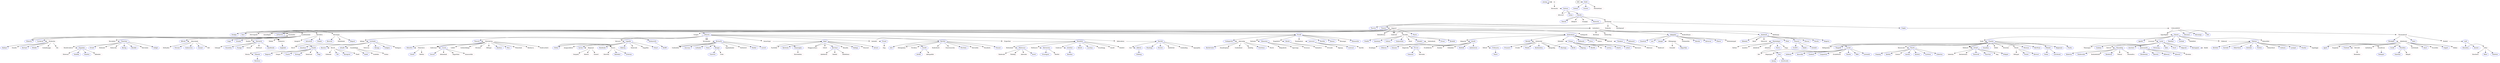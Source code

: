 digraph G {
Rankdir = LR
0 [label =  among, color = Blue]
1 [label =  us, color = Pink]
2 [label =  Hischarde, color = Pink]
3 [label =  Sufronc, color = Blue]
4 [label =  Gotan, color = Blue]
5 [label =  Altrarud, color = Pink]
6 [label =  Busthi, color = Blue]
7 [label =  Adegerd, color = Pink]
8 [label =  Gungegi, color = Pink]
9 [label =  Ramarim, color = Blue]
10 [label =  Therob, color = Blue]
11 [label =  Berdameg, color = Pink]
12 [label =  Tharinu, color = Blue]
13 [label =  Théotar, color = Blue]
14 [label =  Audeoberu, color = Pink]
15 [label =  Budechthase, color = Pink]
16 [label =  Adeldarga, color = Pink]
17 [label =  Berdenal, color = Pink]
18 [label =  Rotherdeg, color = Pink]
19 [label =  Arthertrb, color = Blue]
20 [label =  Gundeladader, color = Pink]
21 [label =  Gogic, color = Blue]
22 [label =  Cyrderod, color = Blue]
23 [label =  Hirdechin, color = Pink]
24 [label =  Wiloldr, color = Blue]
25 [label =  Gudadiarggu, color = Pink]
26 [label =  His, color = Pink]
27 [label =  Halinal, color = Blue]
28 [label =  Emedis, color = Pink]
29 [label =  Rertant, color = Blue]
33 [label =  Burudelec, color = Pink]
34 [label =  Thelrther, color = Blue]
35 [label =  Bundevaderal, color = Pink]
36 [label =  Engulmb, color = Blue]
37 [label =  Silalilda, color = Blue]
38 [label =  Pandrin, color = Blue]
39 [label =  Aldendec, color = Pink]
40 [label =  Histerad, color = Pink]
44 [label =  Ertaili, color = Blue]
45 [label =  Hielende, color = Pink]
46 [label =  Rodarude, color = Pink]
47 [label =  Bering, color = Blue]
48 [label =  Beudeb, color = Blue]
49 [label =  Rotrudaie, color = Pink]
50 [label =  Geligil, color = Blue]
51 [label =  Blfrodr, color = Blue]
52 [label =  Adarudade, color = Pink]
53 [label =  Bev, color = Pink]
54 [label =  Hothaden, color = Pink]
55 [label =  Foruser, color = Blue]
56 [label =  Godararisu, color = Blue]
57 [label =  Sumalr, color = Blue]
63 [label =  Hidele, color = Pink]
64 [label =  Grindol, color = Blue]
65 [label =  Rudida, color = Pink]
66 [label =  Merdarte, color = Blue]
67 [label =  Gisver, color = Pink]
68 [label =  Rothisail, color = Pink]
69 [label =  Analdoudo, color = Blue]
70 [label =  Gidargil, color = Pink]
71 [label =  Dusontha, color = Blue]
72 [label =  Fusege, color = Blue]
75 [label =  Emudader, color = Pink]
76 [label =  Wibertic, color = Blue]
77 [label =  Endareve, color = Pink]
78 [label =  Gogilodri, color = Blue]
75 [label =  Emudader, color = Pink]
77 [label =  Endareve, color = Pink]
96 [label =  Begard, color = Blue]
97 [label =  Hildaldade, color = Pink]
98 [label =  Berorud, color = Blue]
95 [label =  Hisvergar, color = Pink]
99 [label =  Beruderu, color = Pink]
100 [label =  Fobeld, color = Blue]
101 [label =  Antuntich, color = Blue]
102 [label =  Anogevit, color = Pink]
109 [label =  Angasct, color = Pink]
110 [label =  Aunodegist, color = Pink]
111 [label =  Lelharen, color = Blue]
112 [label =  Adinga, color = Pink]
113 [label =  Lerthebe, color = Blue]
114 [label =  Bronga, color = Blue]
115 [label =  Hisvil, color = Pink]
116 [label =  Chalob, color = Blue]
117 [label =  Hisisia, color = Pink]
118 [label =  Flileodu, color = Blue]
119 [label =  Beudanu, color = Blue]
138 [label =  Hichaga, color = Blue]
139 [label =  Rodaruod, color = Pink]
140 [label =  Thigi, color = Blue]
141 [label =  Begiceri, color = Blue]
142 [label =  Fotgun, color = Pink]
143 [label =  Chairb, color = Blue]
145 [label =  Bansiss, color = Blue]
146 [label =  Berult, color = Pink]
147 [label =  Clfr, color = Blue]
148 [label =  Annngicet, color = Blue]
149 [label =  Thielt, color = Pink]
150 [label =  Gildende, color = Pink]
155 [label =  Arbalfr, color = Blue]
156 [label =  Gundeldegg, color = Pink]
157 [label =  Andel, color = Blue]
158 [label =  Gudelder, color = Pink]
159 [label =  Endas, color = Pink]
176 [label =  Amalinas, color = Blue]
177 [label =  Godgius, color = Blue]
178 [label =  Bulegaru, color = Pink]
179 [label =  Rotisven, color = Pink]
180 [label =  Tharard, color = Blue]
181 [label =  Motrdertrg, color = Pink]
182 [label =  Méoufris, color = Blue]
183 [label =  Foberdaru, color = Pink]
184 [label =  Belthis, color = Pink]
185 [label =  Chinth, color = Blue]
202 [label =  Inderunai, color = Pink]
203 [label =  Carud, color = Blue]
204 [label =  Aldaindadi, color = Pink]
205 [label =  Angarldad, color = Pink]
206 [label =  Aunararldie, color = Pink]
207 [label =  Gerard, color = Blue]
202 [label =  Inderunai, color = Pink]
210 [label =  Thilardade, color = Pink]
211 [label =  Bendasva, color = Pink]
212 [label =  Endevardech, color = Pink]
213 [label =  Lildilil, color = Pink]
214 [label =  Gutherdidega, color = Pink]
215 [label =  Hirudart, color = Pink]
216 [label =  Hiltrgal, color = Pink]
217 [label =  Heolous, color = Blue]
218 [label =  Hins, color = Blue]
220 [label =  Bevaras, color = Pink]
221 [label =  Endoyrerth, color = Blue]
222 [label =  Bulfilf, color = Blue]
223 [label =  Legaldu, color = Blue]
224 [label =  Engalthe, color = Pink]
225 [label =  Syrino, color = Blue]
226 [label =  Begunad, color = Pink]
227 [label =  Gerguda, color = Pink]
228 [label =  Hilotrd, color = Pink]
229 [label =  Gisierd, color = Pink]
235 [label =  Chilini, color = Blue]
236 [label =  Fararu, color = Pink]
237 [label =  Histrthil, color = Pink]
238 [label =  Bedoderi, color = Blue]
239 [label =  Grdorino, color = Blue]
236 [label =  Fararu, color = Pink]
261 [label =  Aungaraldech, color = Pink]
262 [label =  Chiart, color = Blue]
263 [label =  Reodeseb, color = Blue]
264 [label =  Hidoviq, color = Blue]
265 [label =  Rodarude, color = Pink]
276 [label =  Roveleoder, color = Pink]
277 [label =  Brcharth, color = Blue]
278 [label =  Ruthintrd, color = Pink]
279 [label =  Walder, color = Blue]
280 [label =  Lerord, color = Blue]
281 [label =  Gudendida, color = Pink]
282 [label =  Reriger, color = Blue]
283 [label =  Erde, color = Pink]
284 [label =  Chartich, color = Blue]
276 [label =  Roveleoder, color = Pink]
281 [label =  Gudendida, color = Pink]
298 [label =  Anurana, color = Blue]
299 [label =  Leldaido, color = Blue]
300 [label =  Charc, color = Blue]
301 [label =  Ogaidaldader, color = Pink]
308 [label =  Aunartrgar, color = Pink]
309 [label =  Atgol, color = Blue]
310 [label =  Bedegr, color = Blue]
311 [label =  Fasthilde, color = Pink]
312 [label =  Chamuigim, color = Blue]
313 [label =  Histrdeldeu, color = Pink]
314 [label =  Arisori, color = Blue]
315 [label =  Moggarardara, color = Pink]
316 [label =  Berchari, color = Blue]
317 [label =  Adelderde, color = Pink]
318 [label =  Rodeld, color = Pink]
319 [label =  Beldelieno, color = Pink]
326 [label =  Bertecho, color = Blue]
327 [label =  Hosarad, color = Pink]
328 [label =  Gilerd, color = Pink]
329 [label =  Benalda, color = Pink]
340 [label =  Audadec, color = Pink]
341 [label =  Berthin, color = Blue]
342 [label =  Rotrudide, color = Pink]
343 [label =  Emuderle, color = Pink]
344 [label =  Vinuser, color = Blue]
345 [label =  Hotrgendas, color = Pink]
346 [label =  Gristfr, color = Blue]
347 [label =  Adergadide, color = Pink]
348 [label =  Artelfr, color = Blue]
366 [label =  Emevenarnda, color = Pink]
367 [label =  Fovidera, color = Pink]
368 [label =  Ruderderdi, color = Pink]
369 [label =  Anti, color = Blue]
370 [label =  Wicrbem, color = Blue]
371 [label =  Frisod, color = Blue]
372 [label =  Eng, color = Pink]
380 [label =  Ergecther, color = Pink]
381 [label =  Heudeter, color = Blue]
382 [label =  Rofandade, color = Pink]
383 [label =  Méotrarar, color = Blue]
384 [label =  Thilideg, color = Pink]
385 [label =  Aderuder, color = Pink]
386 [label =  Aroril, color = Blue]
387 [label =  Baderade, color = Pink]
401 [label =  Mothiarul, color = Pink]
402 [label =  Beriserota, color = Blue]
403 [label =  Hiothtr, color = Pink]
404 [label =  Frtaregare, color = Blue]
413 [label =  Guderast, color = Pink]
414 [label =  Arinther, color = Blue]
415 [label =  Beuthes, color = Blue]
424 [label =  Budetiv, color = Pink]
425 [label =  Belerb, color = Blue]
426 [label =  Luschau, color = Blue]
427 [label =  Erardergg, color = Pink]
428 [label =  Aundil, color = Pink]
441 [label =  Alderadeun, color = Pink]
442 [label =  Martild, color = Blue]
443 [label =  Aun, color = Pink]
444 [label =  Alderin, color = Blue]
445 [label =  Chldeug, color = Blue]
454 [label =  Ogargelda, color = Pink]
455 [label =  Waudugo, color = Blue]
456 [label =  Huvere, color = Blue]
457 [label =  Bedidrder, color = Pink]
458 [label =  Gudending, color = Pink]
460 [label =  Fusolf, color = Blue]
461 [label =  Godegerdul, color = Blue]
462 [label =  Aderudeg, color = Pink]
463 [label =  Hodeltg, color = Pink]
464 [label =  Grerduse, color = Blue]
465 [label =  Hischi, color = Pink]
466 [label =  Berdertatot, color = Blue]
467 [label =  Emailerginad, color = Pink]
468 [label =  Gudeodend, color = Pink]
479 [label =  Rotilade, color = Pink]
480 [label =  Ebeorena, color = Blue]
481 [label =  Belpadechi, color = Pink]
482 [label =  Ogarunga, color = Pink]
483 [label =  Erurarar, color = Pink]
485 [label =  Sindr, color = Blue]
486 [label =  Duldari, color = Blue]
487 [label =  Gusteri, color = Blue]
488 [label =  Mechiothais, color = Pink]
502 [label =  Engaldotrl, color = Pink]
503 [label =  Merde, color = Blue]
504 [label =  Ertradel, color = Pink]
505 [label =  Badadeve, color = Pink]
522 [label =  Emeldadare, color = Pink]
523 [label =  Leovoror, color = Blue]
524 [label =  Algarga, color = Pink]
525 [label =  Lorerast, color = Blue]
526 [label =  Alarlde, color = Pink]
545 [label =  Warillin, color = Blue]
546 [label =  Ralaun, color = Blue]
547 [label =  Benangar, color = Pink]
548 [label =  Ebauserbe, color = Blue]
549 [label =  Pardgis, color = Blue]
550 [label =  Hart, color = Blue]
551 [label =  Hischild, color = Pink]
552 [label =  Challut, color = Blue]
553 [label =  Godarertho, color = Blue]
554 [label =  Goliuss, color = Blue]
555 [label =  Brelelld, color = Blue]
556 [label =  Hisel, color = Pink]
557 [label =  Giludert, color = Blue]
558 [label =  Indeudendi, color = Pink]
559 [label =  Erudingai, color = Pink]
568 [label =  Eviser, color = Blue]
569 [label =  Anoduma, color = Blue]
570 [label =  Rotrungude, color = Pink]
571 [label =  Brdorderer, color = Blue]
572 [label =  Alegarde, color = Pink]
573 [label =  Aristfr, color = Blue]
574 [label =  Clldarou, color = Blue]
575 [label =  Simauic, color = Blue]
576 [label =  Begeruda, color = Pink]
577 [label =  Evrcut, color = Blue]
578 [label =  Rotrudec, color = Pink]
579 [label =  Gomaser, color = Blue]
597 [label =  Eraldiderda, color = Pink]
598 [label =  Enodan, color = Pink]
599 [label =  Gidadede, color = Pink]
600 [label =  Reldulb, color = Blue]
601 [label =  Andowerow, color = Blue]
602 [label =  Berelid, color = Blue]
603 [label =  Hotherdel, color = Pink]
604 [label =  Hiltrdi, color = Pink]
605 [label =  Frdinareu, color = Blue]
606 [label =  Tharic, color = Blue]
627 [label =  Bengudeg, color = Pink]
628 [label =  Berde, color = Blue]
627 [label =  Bengudeg, color = Pink]
645 [label =  Hiaringu, color = Blue]
646 [label =  Frnanovi, color = Blue]
647 [label =  Eruder, color = Pink]
648 [label =  Fldalin, color = Blue]
649 [label =  Bozbeoduta, color = Blue]
652 [label =  Meladen, color = Pink]
653 [label =  Frinan, color = Blue]
654 [label =  Wigicag, color = Blue]
655 [label =  Ricelfa, color = Blue]
656 [label =  Tht, color = Pink]
657 [label =  Lertma, color = Blue]
658 [label =  Hudrti, color = Blue]
659 [label =  Lelind, color = Blue]
660 [label =  Berunarn, color = Pink]
673 [label =  Indaru, color = Pink]
674 [label =  Arduserd, color = Blue]
675 [label =  Goldaudu, color = Blue]
676 [label =  Histrad, color = Pink]
677 [label =  Thinkero, color = Blue]
678 [label =  Roderard, color = Pink]
679 [label =  Hilermer, color = Pink]
676 [label =  Histrad, color = Pink]
685 [label =  Erire, color = Blue]
686 [label =  Audegarde, color = Pink]
687 [label =  Gungeo, color = Pink]
688 [label =  Bedalderam, color = Pink]
689 [label =  Adgippha, color = Blue]
690 [label =  Fodamelide, color = Pink]
691 [label =  Hierder, color = Blue]
692 [label =  Annger, color = Blue]
693 [label =  Hilengunga, color = Pink]
694 [label =  Begartkm, color = Blue]
695 [label =  Giseodel, color = Pink]
702 [label =  Flberic, color = Blue]
703 [label =  Moteladargad, color = Pink]
704 [label =  Chaulrod, color = Blue]
705 [label =  Leri, color = Blue]
706 [label =  Rernscar, color = Blue]
707 [label =  Guberale, color = Pink]
708 [label =  Hindeuld, color = Blue]
709 [label =  Winh, color = Blue]
710 [label =  Husssa, color = Blue]
711 [label =  Hilevevel, color = Pink]
712 [label =  Roelodegau, color = Blue]
713 [label =  Aldaduns, color = Pink]
714 [label =  Marin, color = Blue]
715 [label =  Enga, color = Pink]
716 [label =  Rothec, color = Pink]
717 [label =  Anodistr, color = Pink]
718 [label =  Adoderde, color = Pink]
731 [label =  Bend, color = Pink]
732 [label =  Chaustu, color = Blue]
733 [label =  Oralfril, color = Blue]
707 [label =  Guberale, color = Pink]
735 [label =  Mallol, color = Blue]
736 [label =  Arobold, color = Blue]
740 [label =  Hlldodor, color = Blue]
741 [label =  Warthi, color = Blue]
742 [label =  Wegerta, color = Blue]
743 [label =  Tharis, color = Blue]
744 [label =  Endeche, color = Pink]
745 [label =  Hotrlgunad, color = Pink]
746 [label =  Fulphi, color = Blue]
747 [label =  Lideundeldrd, color = Pink]
748 [label =  Ogardegide, color = Pink]
749 [label =  Eile, color = Blue]
750 [label =  Chisert, color = Blue]
751 [label =  Ende, color = Pink]
752 [label =  Chantm, color = Blue]
753 [label =  Meltgundar, color = Pink]
754 [label =  Lerodr, color = Blue]
755 [label =  Leotalath, color = Blue]
756 [label =  Rov, color = Pink]
757 [label =  Chot, color = Blue]
758 [label =  Anudusoda, color = Blue]
759 [label =  Anong, color = Blue]
782 [label =  Megargara, color = Pink]
783 [label =  Hlbe, color = Blue]
784 [label =  Amaralbe, color = Blue]
785 [label =  Aulkman, color = Blue]
786 [label =  Cangastich, color = Blue]
787 [label =  Gueberil, color = Blue]
788 [label =  Therbe, color = Blue]
789 [label =  Erndethiset, color = Pink]
790 [label =  Thaiba, color = Blue]
800 [label =  Beoserade, color = Pink]
801 [label =  Tharth, color = Blue]
802 [label =  Anisild, color = Blue]
803 [label =  Atalichi, color = Blue]
804 [label =  Cardreor, color = Blue]
805 [label =  Goberteu, color = Blue]
806 [label =  Cheping, color = Blue]
807 [label =  Bolfold, color = Blue]
808 [label =  Endaru, color = Pink]
817 [label =  Meltechi, color = Pink]
818 [label =  Sirtalf, color = Blue]
819 [label =  Charchar, color = Blue]
820 [label =  Ang, color = Pink]
821 [label =  Widgint, color = Blue]
822 [label =  Indechin, color = Pink]
823 [label =  Becheotame, color = Pink]
824 [label =  Thutorofr, color = Blue]
817 [label =  Meltechi, color = Pink]
825 [label =  Beginond, color = Blue]
826 [label =  Wisouse, color = Blue]
827 [label =  Thegedh, color = Blue]
828 [label =  Thisile, color = Pink]
829 [label =  Hiltrgad, color = Pink]
830 [label =  Noulor, color = Blue]
831 [label =  Bertarri, color = Blue]
837 [label =  Bertfroal, color = Blue]
838 [label =  Hivecher, color = Pink]
839 [label =  Flduder, color = Blue]
840 [label =  Lerichisod, color = Blue]
841 [label =  Chelar, color = Blue]
847 [label =  Sunoldus, color = Blue]
848 [label =  Hildel, color = Pink]
860 [label =  Agulfrt, color = Blue]
861 [label =  Livarasal, color = Pink]
862 [label =  Lerdo, color = Blue]
863 [label =  Anocheri, color = Blue]
864 [label =  Higissib, color = Blue]
865 [label =  Rotrud, color = Pink]
866 [label =  Waundotg, color = Blue]
867 [label =  Benderod, color = Blue]
868 [label =  Thilisal, color = Pink]
869 [label =  Mosendiva, color = Pink]
870 [label =  Rebertar, color = Blue]
871 [label =  Waldornder, color = Blue]
872 [label =  Bududedisild, color = Pink]
878 [label =  Thensegur, color = Pink]
879 [label =  Annicmerth, color = Blue]
880 [label =  Hirudais, color = Pink]
881 [label =  Weudeudar, color = Blue]
882 [label =  Benutin, color = Blue]
883 [label =  Blibeunu, color = Blue]
884 [label =  Adoserd, color = Blue]
899 [label =  Godoloy, color = Blue]
900 [label =  Beringend, color = Blue]
901 [label =  Beildi, color = Pink]
911 [label =  Wicharog, color = Blue]
912 [label =  Silde, color = Blue]
913 [label =  Drart, color = Blue]
914 [label =  Banthisi, color = Blue]
915 [label =  Ceribob, color = Blue]
916 [label =  Rodidiltel, color = Pink]
917 [label =  Gildernd, color = Pink]
918 [label =  Thlfrinu, color = Blue]
919 [label =  Ogadegge, color = Pink]
920 [label =  Brdrdot, color = Blue]
921 [label =  Harteld, color = Blue]
922 [label =  Hiderthero, color = Blue]
923 [label =  Brelinbr, color = Blue]
924 [label =  Fulinte, color = Blue]
925 [label =  Modardeud, color = Pink]
926 [label =  Godanic, color = Blue]
927 [label =  Lartgeri, color = Blue]
928 [label =  Thaiber, color = Blue]
941 [label =  Rotechilbe, color = Pink]
942 [label =  Berannga, color = Blue]
943 [label =  Odouinul, color = Blue]
944 [label =  Faramalerad, color = Pink]
945 [label =  Wardgilfr, color = Blue]
946 [label =  Aldeldudal, color = Pink]
947 [label =  Erarelder, color = Pink]
948 [label =  Gogert, color = Blue]
949 [label =  Fudomb, color = Blue]
950 [label =  Merudel, color = Pink]
951 [label =  Bendadas, color = Pink]
960 [label =  Agich, color = Blue]
961 [label =  Hisaderam, color = Pink]
962 [label =  Padugori, color = Blue]
972 [label =  Fargeoda, color = Pink]
973 [label =  Thouldou, color = Blue]
974 [label =  Belpalt, color = Pink]
975 [label =  Omeribri, color = Blue]
984 [label =  Hildeo, color = Pink]
985 [label =  Authidrng, color = Pink]
986 [label =  Cesild, color = Blue]
987 [label =  Gisthidade, color = Pink]
988 [label =  Amal, color = Blue]
989 [label =  Amis, color = Blue]
990 [label =  Rodeld, color = Pink]
991 [label =  Lalfr, color = Blue]
992 [label =  Amalor, color = Blue]
993 [label =  Hinudota, color = Blue]
994 [label =  Lildar, color = Pink]
995 [label =  Hoschech, color = Pink]
996 [label =  Rifari, color = Blue]
997 [label =  Walotise, color = Blue]

0-> 0
{rank = same
0,1}
0-> 1
1-> 2
{rank = same
2,3}
2-> 3
3-> 4
3-> 5
{rank = same
5,6}
5-> 6
6-> 7
6-> 8
6-> 9
6-> 10
{rank = same
10,11}
10-> 11
11-> 12
11-> 13
{rank = same
13,14}
13-> 14
14-> 15
14-> 16
14-> 17
14-> 18
14-> 19
{rank = same
19,20}
19-> 20
20-> 21
20-> 22
{rank = same
22,23}
22-> 23
23-> 24
23-> 25
23-> 26
23-> 27
23-> 28
23-> 29
20-> 33
{rank = same
33,34}
33-> 34
34-> 35
{rank = same
35,36}
35-> 36
36-> 37
36-> 38
36-> 39
36-> 40
34-> 44
34-> 45
34-> 46
34-> 47
34-> 48
34-> 49
34-> 50
20-> 51
{rank = same
51,52}
51-> 52
52-> 53
52-> 54
52-> 55
52-> 56
52-> 57
20-> 63
20-> 64
20-> 65
{rank = same
65,66}
65-> 66
66-> 67
66-> 68
66-> 69
66-> 70
66-> 71
66-> 72
{rank = same
19,75}
19-> 75
75-> 76
{rank = same
76,77}
76-> 77
77-> 78
{rank = same
19,75}
19-> 75
{rank = same
76,77}
76-> 77
95-> 96
95-> 97
95-> 98
{rank = same
19,95}
19-> 95
{rank = same
19,99}
19-> 99
99-> 100
99-> 101
99-> 102
{rank = same
13,109}
13-> 109
109-> 110
{rank = same
110,111}
110-> 111
111-> 112
{rank = same
112,113}
112-> 113
113-> 114
113-> 115
{rank = same
115,116}
115-> 116
116-> 117
{rank = same
117,118}
117-> 118
118-> 119
116-> 138
116-> 139
116-> 140
116-> 141
116-> 142
116-> 143
113-> 145
{rank = same
145,146}
145-> 146
146-> 147
146-> 148
146-> 149
146-> 150
113-> 155
{rank = same
155,156}
155-> 156
156-> 157
156-> 158
156-> 159
113-> 176
113-> 177
113-> 178
113-> 179
111-> 180
{rank = same
180,181}
180-> 181
181-> 182
{rank = same
182,183}
182-> 183
183-> 184
183-> 185
181-> 202
{rank = same
202,203}
202-> 203
203-> 204
203-> 205
203-> 206
203-> 207
181-> 202
181-> 210
181-> 211
181-> 212
181-> 213
181-> 214
181-> 215
181-> 216
181-> 217
181-> 218
111-> 220
{rank = same
220,221}
220-> 221
221-> 222
{rank = same
220,223}
220-> 223
223-> 224
223-> 225
{rank = same
225,226}
225-> 226
226-> 227
226-> 228
226-> 229
223-> 235
{rank = same
235,236}
235-> 236
236-> 237
236-> 238
236-> 239
{rank = same
235,236}
235-> 236
223-> 261
223-> 262
223-> 263
223-> 264
223-> 265
111-> 276
{rank = same
276,277}
276-> 277
277-> 278
277-> 279
277-> 280
277-> 281
{rank = same
281,282}
281-> 282
282-> 283
282-> 284
111-> 276
277-> 281
277-> 298
277-> 299
277-> 300
277-> 301
111-> 308
{rank = same
308,309}
308-> 309
309-> 310
309-> 311
{rank = same
311,312}
311-> 312
312-> 313
309-> 314
309-> 315
{rank = same
315,316}
315-> 316
316-> 317
316-> 318
316-> 319
309-> 326
309-> 327
309-> 328
309-> 329
111-> 340
{rank = same
340,341}
340-> 341
341-> 342
341-> 343
341-> 344
341-> 345
{rank = same
345,346}
345-> 346
346-> 347
346-> 348
341-> 366
341-> 367
341-> 368
341-> 369
341-> 370
{rank = same
340,371}
340-> 371
371-> 372
111-> 380
{rank = same
380,381}
380-> 381
381-> 382
{rank = same
382,383}
382-> 383
383-> 384
383-> 385
383-> 386
383-> 387
381-> 401
{rank = same
401,402}
401-> 402
402-> 403
402-> 404
381-> 413
{rank = same
413,414}
413-> 414
414-> 415
381-> 424
381-> 425
381-> 426
381-> 427
381-> 428
111-> 441
{rank = same
441,442}
441-> 442
442-> 443
{rank = same
443,444}
443-> 444
444-> 445
442-> 454
442-> 455
442-> 456
442-> 457
442-> 458
{rank = same
110,460}
110-> 460
460-> 461
{rank = same
461,462}
461-> 462
462-> 463
462-> 464
462-> 465
462-> 466
462-> 467
462-> 468
460-> 479
{rank = same
479,480}
479-> 480
480-> 481
480-> 482
480-> 483
{rank = same
484,485}
484-> 485
485-> 486
485-> 487
485-> 488
460-> 502
{rank = same
502,503}
502-> 503
503-> 504
503-> 505
460-> 522
{rank = same
522,523}
522-> 523
523-> 524
523-> 525
523-> 526
460-> 545
460-> 546
460-> 547
460-> 548
109-> 549
109-> 550
{rank = same
550,551}
550-> 551
551-> 552
551-> 553
551-> 554
551-> 555
551-> 556
551-> 557
{rank = same
557,558}
557-> 558
558-> 559
551-> 568
551-> 569
109-> 570
{rank = same
570,571}
570-> 571
571-> 572
{rank = same
572,573}
572-> 573
573-> 574
573-> 575
573-> 576
{rank = same
576,577}
576-> 577
577-> 578
577-> 579
573-> 597
573-> 598
573-> 599
573-> 600
573-> 601
571-> 602
{rank = same
602,603}
602-> 603
603-> 604
{rank = same
604,605}
604-> 605
605-> 606
603-> 627
{rank = same
627,628}
627-> 628
603-> 627
603-> 645
603-> 646
603-> 647
603-> 648
603-> 649
571-> 652
{rank = same
652,653}
652-> 653
653-> 654
653-> 655
653-> 656
653-> 657
653-> 658
653-> 659
653-> 660
571-> 673
571-> 674
571-> 675
571-> 676
{rank = same
676,677}
676-> 677
677-> 678
677-> 679
571-> 676
571-> 685
109-> 686
109-> 687
109-> 688
{rank = same
688,689}
688-> 689
689-> 690
689-> 691
689-> 692
{rank = same
692,693}
692-> 693
693-> 694
693-> 695
689-> 702
689-> 703
689-> 704
689-> 705
689-> 706
109-> 707
{rank = same
707,708}
707-> 708
708-> 709
708-> 710
708-> 711
{rank = same
711,712}
711-> 712
712-> 713
712-> 714
712-> 715
712-> 716
712-> 717
712-> 718
708-> 731
{rank = same
731,732}
731-> 732
732-> 733
109-> 707
732-> 735
732-> 736
708-> 740
708-> 741
708-> 742
109-> 743
11-> 744
11-> 745
11-> 746
{rank = same
746,747}
746-> 747
747-> 748
{rank = same
748,749}
748-> 749
{rank = same
748,750}
748-> 750
750-> 751
{rank = same
751,752}
751-> 752
752-> 753
{rank = same
753,754}
753-> 754
754-> 755
754-> 756
{rank = same
756,757}
756-> 757
757-> 758
757-> 759
754-> 782
754-> 783
754-> 784
754-> 785
754-> 786
754-> 787
754-> 788
754-> 789
{rank = same
753,790}
753-> 790
752-> 800
{rank = same
800,801}
800-> 801
801-> 802
801-> 803
801-> 804
801-> 805
801-> 806
801-> 807
801-> 808
752-> 817
{rank = same
817,818}
817-> 818
818-> 819
818-> 820
818-> 821
818-> 822
818-> 823
818-> 824
752-> 817
752-> 825
752-> 826
752-> 827
{rank = same
827,828}
827-> 828
828-> 829
828-> 830
828-> 831
752-> 837
752-> 838
{rank = same
838,839}
838-> 839
839-> 840
839-> 841
752-> 847
752-> 848
750-> 860
750-> 861
{rank = same
861,862}
861-> 862
862-> 863
862-> 864
862-> 865
{rank = same
865,866}
865-> 866
866-> 867
866-> 868
866-> 869
866-> 870
866-> 871
866-> 872
862-> 878
{rank = same
878,879}
878-> 879
879-> 880
879-> 881
879-> 882
879-> 883
879-> 884
862-> 899
862-> 900
{rank = same
900,901}
900-> 901
862-> 911
862-> 912
862-> 913
750-> 914
750-> 915
750-> 916
750-> 917
{rank = same
917,918}
917-> 918
918-> 919
918-> 920
918-> 921
918-> 922
918-> 923
918-> 924
918-> 925
918-> 926
918-> 927
918-> 928
750-> 941
747-> 942
747-> 943
{rank = same
943,944}
943-> 944
944-> 945
{rank = same
945,946}
945-> 946
946-> 947
946-> 948
946-> 949
{rank = same
949,950}
949-> 950
950-> 951
946-> 960
{rank = same
960,961}
960-> 961
961-> 962
946-> 972
{rank = same
972,973}
972-> 973
973-> 974
973-> 975
946-> 984
946-> 985
946-> 986
946-> 987
946-> 988
944-> 989
944-> 990
{rank = same
990,991}
990-> 991
991-> 992
991-> 993
{rank = same
993,994}
993-> 994
994-> 995
994-> 996
994-> 997
}
